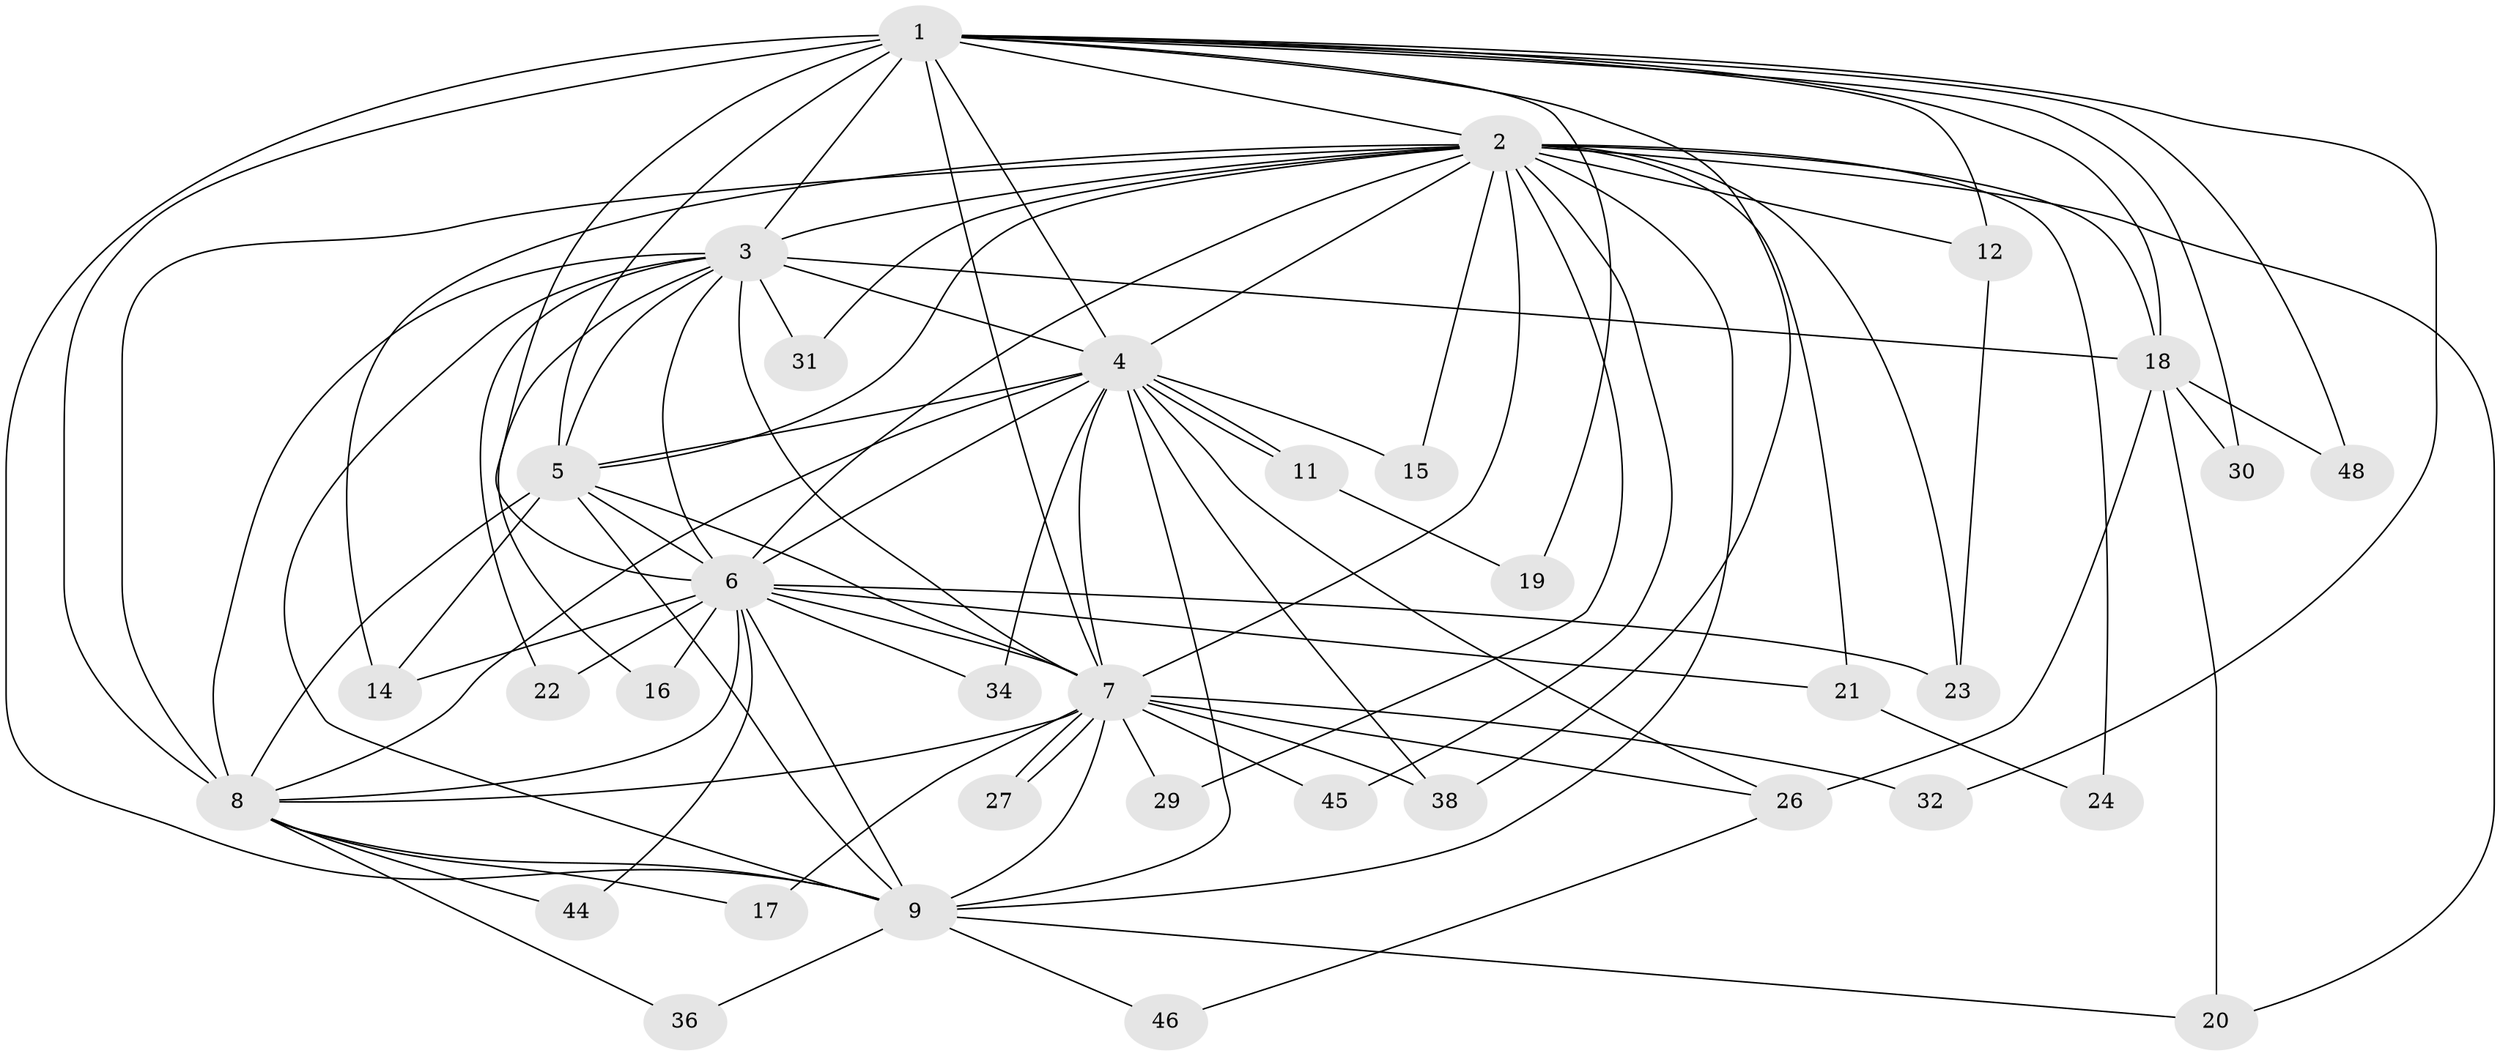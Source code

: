 // Generated by graph-tools (version 1.1) at 2025/51/02/27/25 19:51:49]
// undirected, 35 vertices, 94 edges
graph export_dot {
graph [start="1"]
  node [color=gray90,style=filled];
  1 [super="+10"];
  2 [super="+47"];
  3 [super="+41"];
  4 [super="+35"];
  5;
  6 [super="+49"];
  7 [super="+25"];
  8 [super="+37"];
  9 [super="+13"];
  11;
  12;
  14 [super="+40"];
  15;
  16;
  17;
  18 [super="+50"];
  19;
  20 [super="+39"];
  21 [super="+42"];
  22;
  23 [super="+28"];
  24;
  26 [super="+33"];
  27;
  29;
  30;
  31;
  32;
  34;
  36;
  38 [super="+43"];
  44;
  45;
  46;
  48;
  1 -- 2 [weight=2];
  1 -- 3 [weight=2];
  1 -- 4 [weight=2];
  1 -- 5 [weight=2];
  1 -- 6 [weight=3];
  1 -- 7 [weight=2];
  1 -- 8 [weight=2];
  1 -- 9 [weight=2];
  1 -- 12;
  1 -- 18;
  1 -- 19;
  1 -- 30;
  1 -- 48;
  1 -- 32;
  1 -- 38;
  2 -- 3;
  2 -- 4;
  2 -- 5;
  2 -- 6;
  2 -- 7 [weight=3];
  2 -- 8;
  2 -- 9 [weight=2];
  2 -- 12;
  2 -- 14;
  2 -- 15;
  2 -- 20;
  2 -- 21 [weight=2];
  2 -- 23;
  2 -- 24;
  2 -- 29;
  2 -- 31;
  2 -- 45;
  2 -- 18;
  3 -- 4 [weight=3];
  3 -- 5;
  3 -- 6;
  3 -- 7;
  3 -- 8 [weight=2];
  3 -- 9;
  3 -- 16;
  3 -- 18;
  3 -- 22;
  3 -- 31;
  4 -- 5;
  4 -- 6;
  4 -- 7;
  4 -- 8;
  4 -- 9;
  4 -- 11;
  4 -- 11;
  4 -- 15;
  4 -- 34;
  4 -- 38;
  4 -- 26;
  5 -- 6;
  5 -- 7;
  5 -- 8;
  5 -- 9;
  5 -- 14;
  6 -- 7;
  6 -- 8;
  6 -- 9;
  6 -- 14;
  6 -- 16;
  6 -- 21;
  6 -- 22;
  6 -- 23;
  6 -- 34;
  6 -- 44;
  7 -- 8;
  7 -- 9;
  7 -- 17;
  7 -- 26;
  7 -- 27;
  7 -- 27;
  7 -- 29;
  7 -- 32;
  7 -- 45;
  7 -- 38;
  8 -- 9;
  8 -- 17;
  8 -- 36;
  8 -- 44;
  9 -- 36;
  9 -- 46;
  9 -- 20;
  11 -- 19;
  12 -- 23;
  18 -- 20;
  18 -- 26;
  18 -- 30;
  18 -- 48;
  21 -- 24;
  26 -- 46;
}

